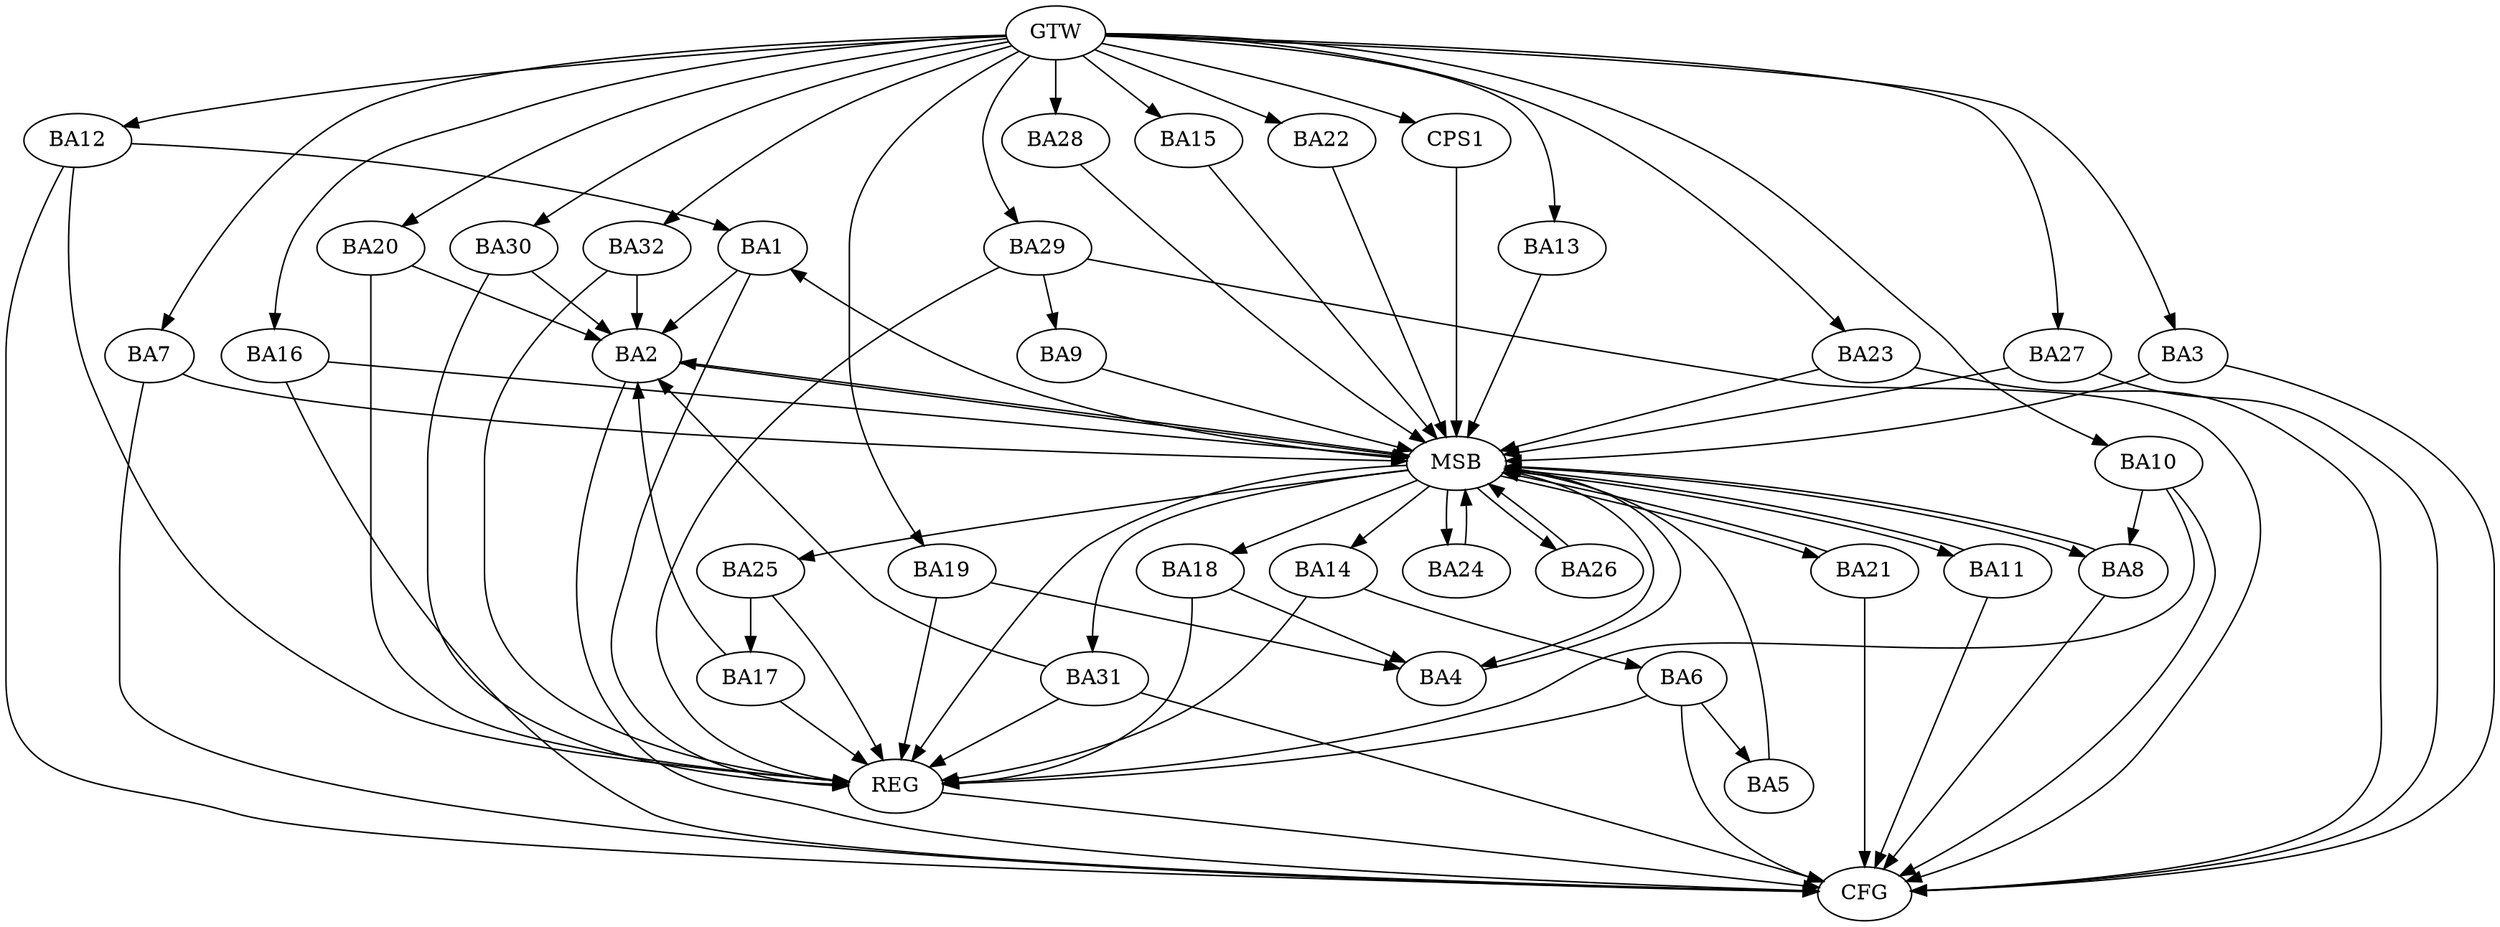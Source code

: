strict digraph G {
  BA1 [ label="BA1" ];
  BA2 [ label="BA2" ];
  BA3 [ label="BA3" ];
  BA4 [ label="BA4" ];
  BA5 [ label="BA5" ];
  BA6 [ label="BA6" ];
  BA7 [ label="BA7" ];
  BA8 [ label="BA8" ];
  BA9 [ label="BA9" ];
  BA10 [ label="BA10" ];
  BA11 [ label="BA11" ];
  BA12 [ label="BA12" ];
  BA13 [ label="BA13" ];
  BA14 [ label="BA14" ];
  BA15 [ label="BA15" ];
  BA16 [ label="BA16" ];
  BA17 [ label="BA17" ];
  BA18 [ label="BA18" ];
  BA19 [ label="BA19" ];
  BA20 [ label="BA20" ];
  BA21 [ label="BA21" ];
  BA22 [ label="BA22" ];
  BA23 [ label="BA23" ];
  BA24 [ label="BA24" ];
  BA25 [ label="BA25" ];
  BA26 [ label="BA26" ];
  BA27 [ label="BA27" ];
  BA28 [ label="BA28" ];
  BA29 [ label="BA29" ];
  BA30 [ label="BA30" ];
  BA31 [ label="BA31" ];
  BA32 [ label="BA32" ];
  CPS1 [ label="CPS1" ];
  GTW [ label="GTW" ];
  REG [ label="REG" ];
  MSB [ label="MSB" ];
  CFG [ label="CFG" ];
  BA1 -> BA2;
  BA6 -> BA5;
  BA10 -> BA8;
  BA12 -> BA1;
  BA14 -> BA6;
  BA17 -> BA2;
  BA18 -> BA4;
  BA19 -> BA4;
  BA20 -> BA2;
  BA25 -> BA17;
  BA29 -> BA9;
  BA30 -> BA2;
  BA31 -> BA2;
  BA32 -> BA2;
  GTW -> BA3;
  GTW -> BA7;
  GTW -> BA10;
  GTW -> BA12;
  GTW -> BA13;
  GTW -> BA15;
  GTW -> BA16;
  GTW -> BA19;
  GTW -> BA20;
  GTW -> BA22;
  GTW -> BA23;
  GTW -> BA27;
  GTW -> BA28;
  GTW -> BA29;
  GTW -> BA30;
  GTW -> BA32;
  GTW -> CPS1;
  BA1 -> REG;
  BA6 -> REG;
  BA10 -> REG;
  BA12 -> REG;
  BA14 -> REG;
  BA17 -> REG;
  BA18 -> REG;
  BA19 -> REG;
  BA20 -> REG;
  BA25 -> REG;
  BA29 -> REG;
  BA30 -> REG;
  BA31 -> REG;
  BA32 -> REG;
  BA2 -> MSB;
  MSB -> BA1;
  MSB -> REG;
  BA3 -> MSB;
  MSB -> BA2;
  BA4 -> MSB;
  BA5 -> MSB;
  MSB -> BA4;
  BA7 -> MSB;
  BA8 -> MSB;
  BA9 -> MSB;
  BA11 -> MSB;
  BA13 -> MSB;
  MSB -> BA8;
  BA15 -> MSB;
  BA16 -> MSB;
  BA21 -> MSB;
  MSB -> BA18;
  BA22 -> MSB;
  BA23 -> MSB;
  MSB -> BA14;
  BA24 -> MSB;
  BA26 -> MSB;
  BA27 -> MSB;
  BA28 -> MSB;
  CPS1 -> MSB;
  MSB -> BA31;
  MSB -> BA26;
  MSB -> BA25;
  MSB -> BA24;
  MSB -> BA21;
  MSB -> BA11;
  BA23 -> CFG;
  BA7 -> CFG;
  BA8 -> CFG;
  BA2 -> CFG;
  BA27 -> CFG;
  BA31 -> CFG;
  BA6 -> CFG;
  BA21 -> CFG;
  BA10 -> CFG;
  BA16 -> CFG;
  BA3 -> CFG;
  BA29 -> CFG;
  BA11 -> CFG;
  BA12 -> CFG;
  REG -> CFG;
}
